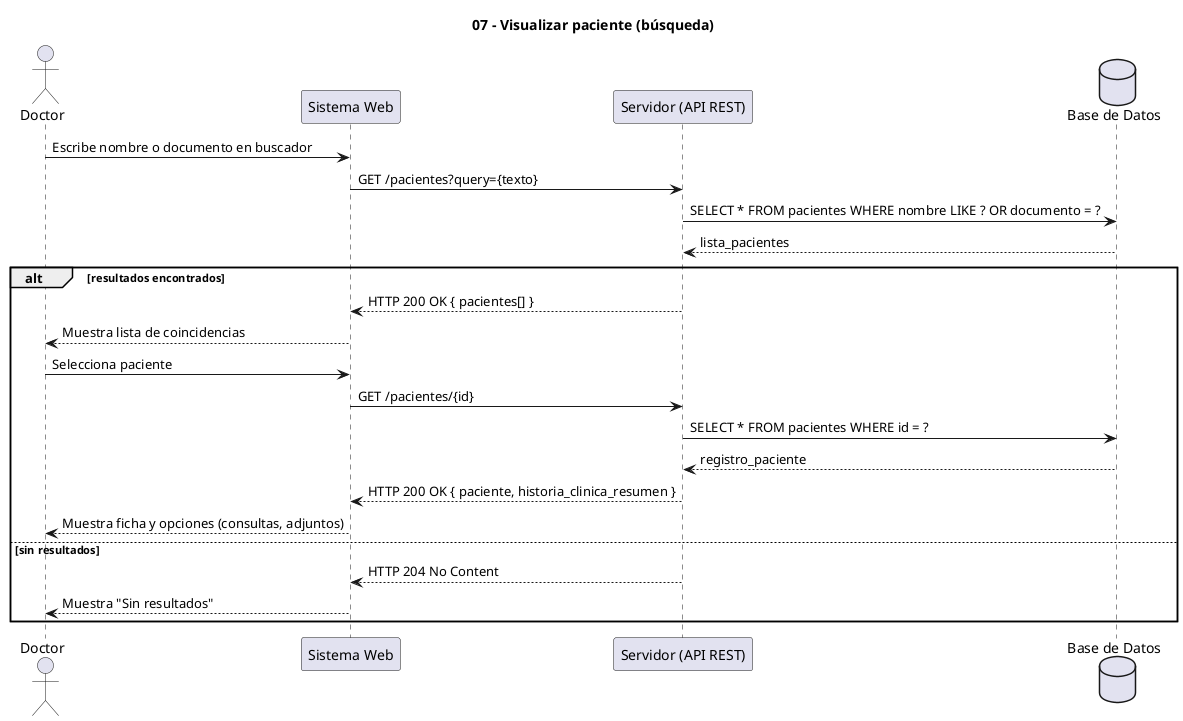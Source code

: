 @startuml
' Diagrama 07 - Visualizar paciente (búsqueda)
title 07 - Visualizar paciente (búsqueda)
actor Doctor
participant "Sistema Web" as Web
participant "Servidor (API REST)" as Server
database "Base de Datos" as DB

Doctor -> Web : Escribe nombre o documento en buscador
Web -> Server : GET /pacientes?query={texto}
Server -> DB : SELECT * FROM pacientes WHERE nombre LIKE ? OR documento = ?
DB --> Server : lista_pacientes
alt resultados encontrados
  Server --> Web : HTTP 200 OK { pacientes[] }
  Web --> Doctor : Muestra lista de coincidencias
  Doctor -> Web : Selecciona paciente
  Web -> Server : GET /pacientes/{id}
  Server -> DB : SELECT * FROM pacientes WHERE id = ?
  DB --> Server : registro_paciente
  Server --> Web : HTTP 200 OK { paciente, historia_clinica_resumen }
  Web --> Doctor : Muestra ficha y opciones (consultas, adjuntos)
else sin resultados
  Server --> Web : HTTP 204 No Content
  Web --> Doctor : Muestra "Sin resultados"
end
@enduml
